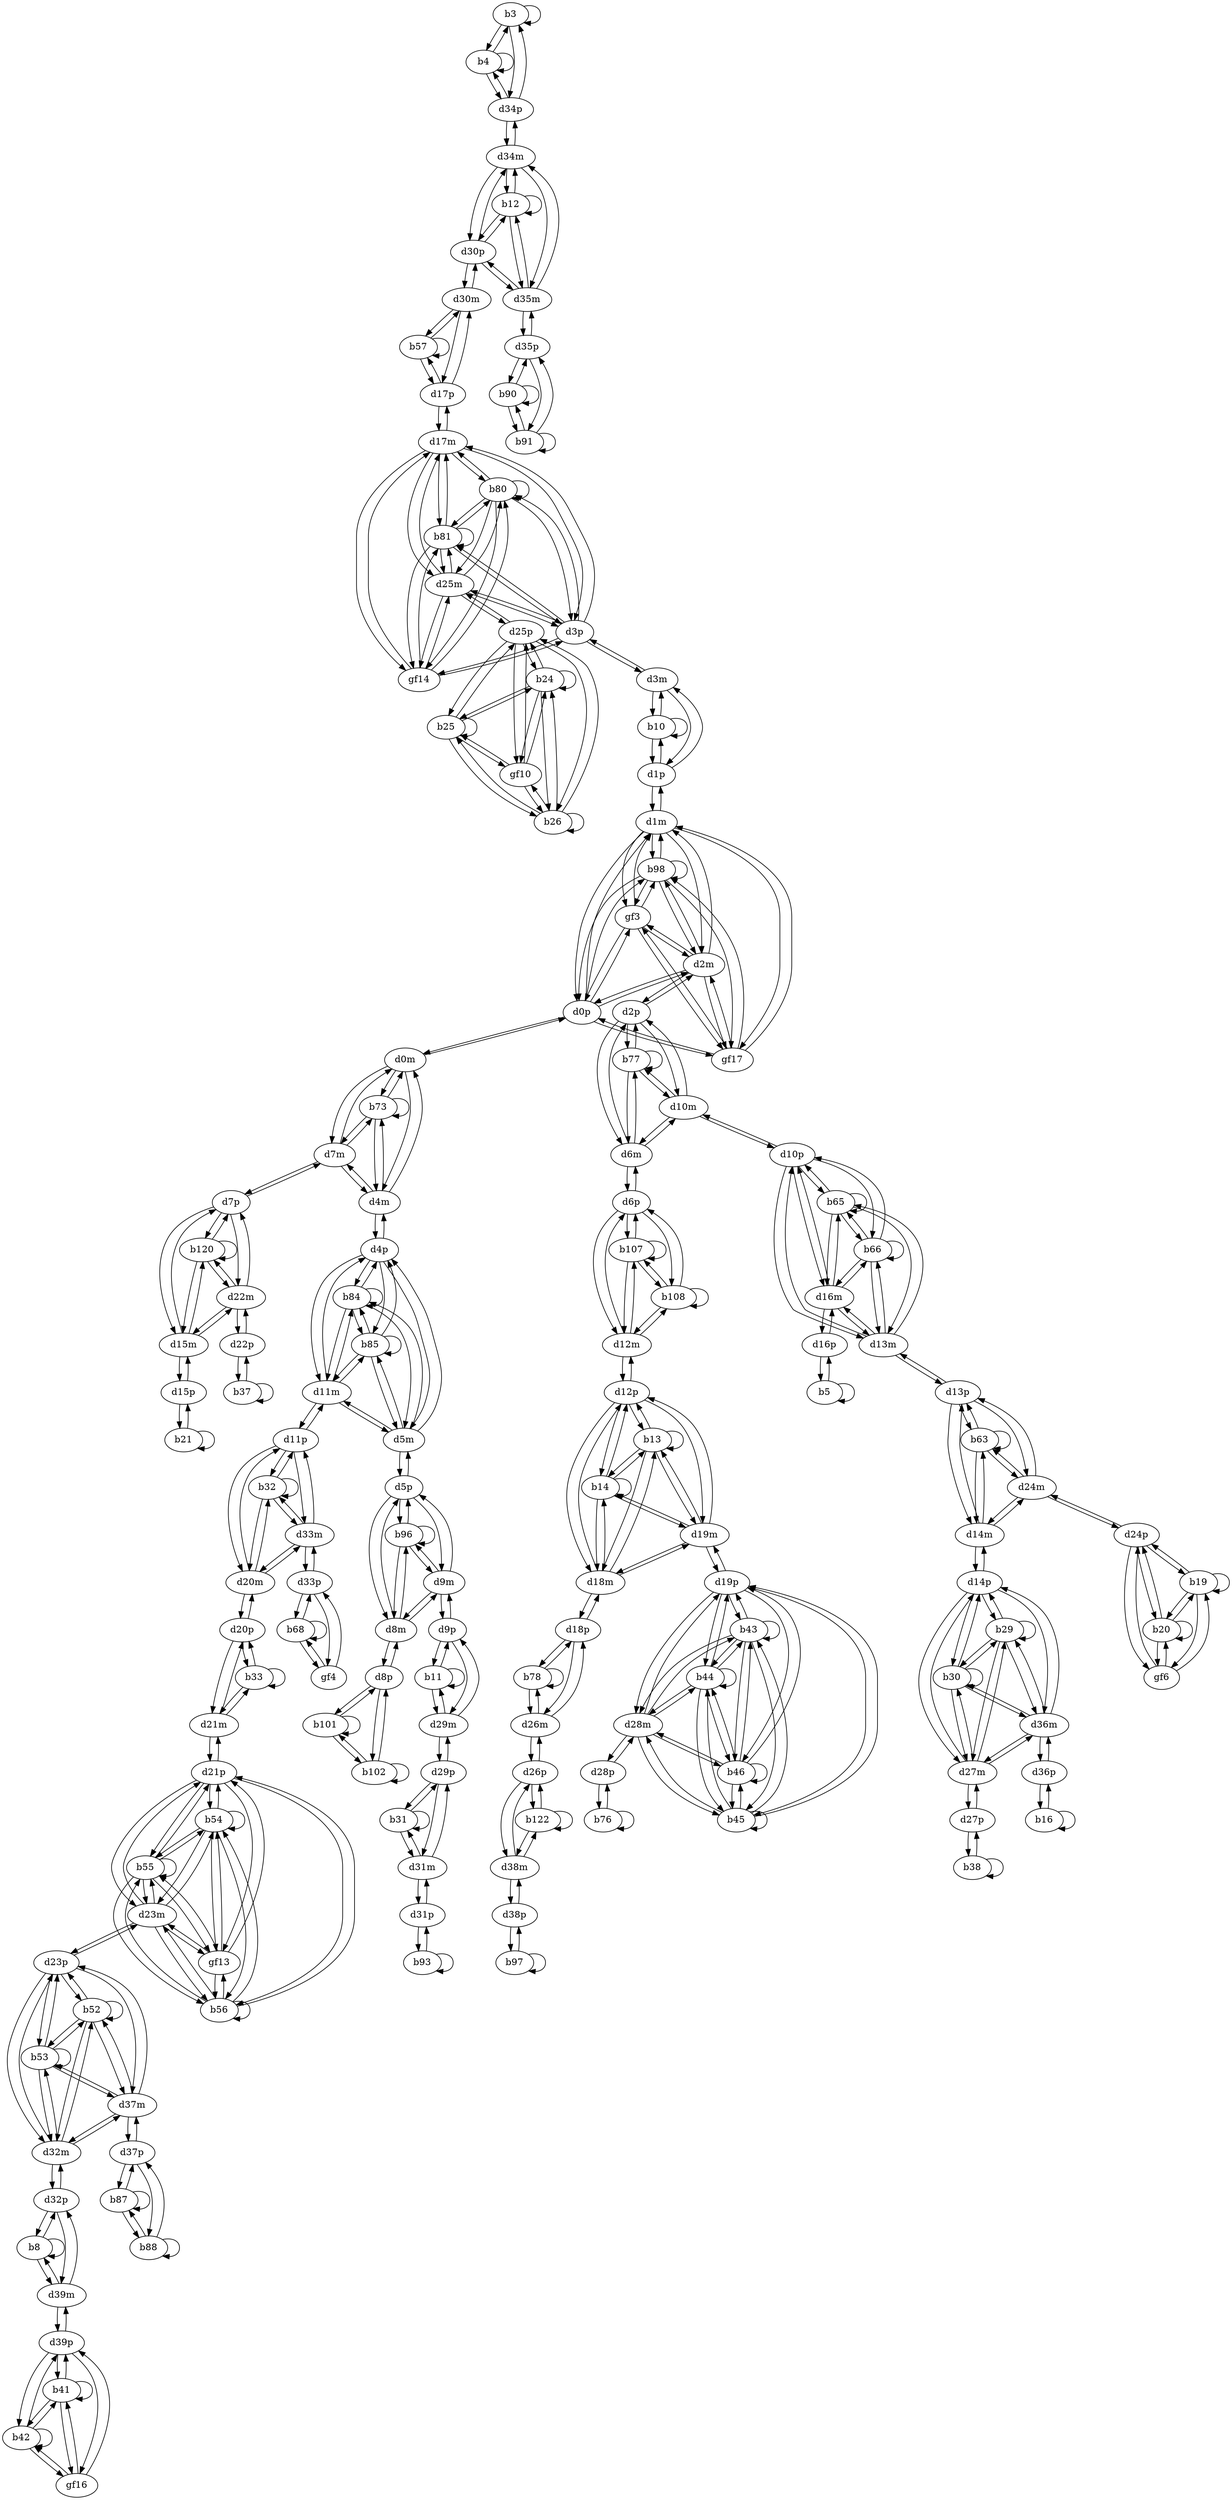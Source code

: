 digraph G {
  b3;
  b4;
  b5;
  b8;
  b10;
  b11;
  b12;
  b13;
  b14;
  b16;
  b19;
  b20;
  gf6;
  b21;
  b24;
  b25;
  b26;
  gf10;
  b29;
  b30;
  b31;
  b32;
  b33;
  b37;
  b38;
  b41;
  b42;
  gf16;
  b43;
  b44;
  b45;
  b46;
  b52;
  b53;
  b54;
  b55;
  b56;
  gf13;
  b57;
  b63;
  b65;
  b66;
  b68;
  gf4;
  b73;
  b76;
  b77;
  b78;
  b80;
  b81;
  gf14;
  b84;
  b85;
  b87;
  b88;
  b90;
  b91;
  b93;
  b96;
  b97;
  b98;
  gf3;
  gf17;
  b101;
  b102;
  b107;
  b108;
  b120;
  b122;
  d0m;
  d0p;
  d1m;
  d1p;
  d2m;
  d2p;
  d3m;
  d3p;
  d4m;
  d4p;
  d5m;
  d5p;
  d6m;
  d6p;
  d7m;
  d7p;
  d8m;
  d8p;
  d9m;
  d9p;
  d10m;
  d10p;
  d11m;
  d11p;
  d12m;
  d12p;
  d13m;
  d13p;
  d14m;
  d14p;
  d15m;
  d15p;
  d16m;
  d16p;
  d17m;
  d17p;
  d18m;
  d18p;
  d19m;
  d19p;
  d20m;
  d20p;
  d21m;
  d21p;
  d22m;
  d22p;
  d23m;
  d23p;
  d24m;
  d24p;
  d25m;
  d25p;
  d26m;
  d26p;
  d27m;
  d27p;
  d28m;
  d28p;
  d29m;
  d29p;
  d30m;
  d30p;
  d31m;
  d31p;
  d32m;
  d32p;
  d33m;
  d33p;
  d34m;
  d34p;
  d35m;
  d35p;
  d36m;
  d36p;
  d37m;
  d37p;
  d38m;
  d38p;
  d39m;
  d39p;
  b3 -> b3;
  b3 -> b4;
  b4 -> b3;
  b4 -> b4;
  b5 -> b5;
  b8 -> b8;
  b10 -> b10;
  b11 -> b11;
  b12 -> b12;
  b13 -> b13;
  b13 -> b14;
  b14 -> b13;
  b14 -> b14;
  b16 -> b16;
  b19 -> b19;
  b19 -> b20;
  b19 -> gf6;
  b20 -> b19;
  b20 -> b20;
  b20 -> gf6;
  gf6 -> b19;
  gf6 -> b20;
  b21 -> b21;
  b24 -> b24;
  b24 -> b25;
  b24 -> b26;
  b24 -> gf10;
  b25 -> b24;
  b25 -> b25;
  b25 -> b26;
  b25 -> gf10;
  b26 -> b24;
  b26 -> b25;
  b26 -> b26;
  b26 -> gf10;
  gf10 -> b24;
  gf10 -> b25;
  gf10 -> b26;
  b29 -> b29;
  b29 -> b30;
  b30 -> b29;
  b30 -> b30;
  b31 -> b31;
  b32 -> b32;
  b33 -> b33;
  b37 -> b37;
  b38 -> b38;
  b41 -> b41;
  b41 -> b42;
  b41 -> gf16;
  b42 -> b41;
  b42 -> b42;
  b42 -> gf16;
  gf16 -> b41;
  gf16 -> b42;
  b43 -> b43;
  b43 -> b44;
  b43 -> b45;
  b43 -> b46;
  b44 -> b43;
  b44 -> b44;
  b44 -> b45;
  b44 -> b46;
  b45 -> b43;
  b45 -> b44;
  b45 -> b45;
  b45 -> b46;
  b46 -> b43;
  b46 -> b44;
  b46 -> b45;
  b46 -> b46;
  b52 -> b52;
  b52 -> b53;
  b53 -> b52;
  b53 -> b53;
  b54 -> b54;
  b54 -> b55;
  b54 -> b56;
  b54 -> gf13;
  b55 -> b54;
  b55 -> b55;
  b55 -> b56;
  b55 -> gf13;
  b56 -> b54;
  b56 -> b55;
  b56 -> b56;
  b56 -> gf13;
  gf13 -> b54;
  gf13 -> b55;
  gf13 -> b56;
  b57 -> b57;
  b63 -> b63;
  b65 -> b65;
  b65 -> b66;
  b66 -> b65;
  b66 -> b66;
  b68 -> b68;
  b68 -> gf4;
  gf4 -> b68;
  b73 -> b73;
  b76 -> b76;
  b77 -> b77;
  b78 -> b78;
  b80 -> b80;
  b80 -> b81;
  b80 -> gf14;
  b81 -> b80;
  b81 -> b81;
  b81 -> gf14;
  gf14 -> b80;
  gf14 -> b81;
  b84 -> b84;
  b84 -> b85;
  b85 -> b84;
  b85 -> b85;
  b87 -> b87;
  b87 -> b88;
  b88 -> b87;
  b88 -> b88;
  b90 -> b90;
  b90 -> b91;
  b91 -> b90;
  b91 -> b91;
  b93 -> b93;
  b96 -> b96;
  b97 -> b97;
  b98 -> b98;
  b98 -> gf3;
  b98 -> gf17;
  gf3 -> b98;
  gf3 -> gf17;
  gf17 -> b98;
  gf17 -> gf3;
  b101 -> b101;
  b101 -> b102;
  b102 -> b101;
  b102 -> b102;
  b107 -> b107;
  b107 -> b108;
  b108 -> b107;
  b108 -> b108;
  b120 -> b120;
  b122 -> b122;
  d0m -> d0p;
  d0p -> d0m;
  b73 -> d0m;
  d0m -> b73;
  b98 -> d0p;
  d0p -> b98;
  gf3 -> d0p;
  d0p -> gf3;
  gf17 -> d0p;
  d0p -> gf17;
  d1m -> d1p;
  d1p -> d1m;
  b98 -> d1m;
  d1m -> b98;
  gf3 -> d1m;
  d1m -> gf3;
  gf17 -> d1m;
  d1m -> gf17;
  b10 -> d1p;
  d1p -> b10;
  d2m -> d2p;
  d2p -> d2m;
  b98 -> d2m;
  d2m -> b98;
  gf3 -> d2m;
  d2m -> gf3;
  gf17 -> d2m;
  d2m -> gf17;
  b77 -> d2p;
  d2p -> b77;
  d3m -> d3p;
  d3p -> d3m;
  b10 -> d3m;
  d3m -> b10;
  b80 -> d3p;
  d3p -> b80;
  b81 -> d3p;
  d3p -> b81;
  gf14 -> d3p;
  d3p -> gf14;
  d4m -> d4p;
  d4p -> d4m;
  b73 -> d4m;
  d4m -> b73;
  b84 -> d4p;
  d4p -> b84;
  b85 -> d4p;
  d4p -> b85;
  d5m -> d5p;
  d5p -> d5m;
  b84 -> d5m;
  d5m -> b84;
  b85 -> d5m;
  d5m -> b85;
  b96 -> d5p;
  d5p -> b96;
  d6m -> d6p;
  d6p -> d6m;
  b77 -> d6m;
  d6m -> b77;
  b107 -> d6p;
  d6p -> b107;
  b108 -> d6p;
  d6p -> b108;
  d7m -> d7p;
  d7p -> d7m;
  b73 -> d7m;
  d7m -> b73;
  b120 -> d7p;
  d7p -> b120;
  d8m -> d8p;
  d8p -> d8m;
  b96 -> d8m;
  d8m -> b96;
  b101 -> d8p;
  d8p -> b101;
  b102 -> d8p;
  d8p -> b102;
  d9m -> d9p;
  d9p -> d9m;
  b96 -> d9m;
  d9m -> b96;
  b11 -> d9p;
  d9p -> b11;
  d10m -> d10p;
  d10p -> d10m;
  b77 -> d10m;
  d10m -> b77;
  b65 -> d10p;
  d10p -> b65;
  b66 -> d10p;
  d10p -> b66;
  d11m -> d11p;
  d11p -> d11m;
  b84 -> d11m;
  d11m -> b84;
  b85 -> d11m;
  d11m -> b85;
  b32 -> d11p;
  d11p -> b32;
  d12m -> d12p;
  d12p -> d12m;
  b107 -> d12m;
  d12m -> b107;
  b108 -> d12m;
  d12m -> b108;
  b13 -> d12p;
  d12p -> b13;
  b14 -> d12p;
  d12p -> b14;
  d13m -> d13p;
  d13p -> d13m;
  b65 -> d13m;
  d13m -> b65;
  b66 -> d13m;
  d13m -> b66;
  b63 -> d13p;
  d13p -> b63;
  d14m -> d14p;
  d14p -> d14m;
  b63 -> d14m;
  d14m -> b63;
  b29 -> d14p;
  d14p -> b29;
  b30 -> d14p;
  d14p -> b30;
  d15m -> d15p;
  d15p -> d15m;
  b120 -> d15m;
  d15m -> b120;
  b21 -> d15p;
  d15p -> b21;
  d16m -> d16p;
  d16p -> d16m;
  b65 -> d16m;
  d16m -> b65;
  b66 -> d16m;
  d16m -> b66;
  b5 -> d16p;
  d16p -> b5;
  d17m -> d17p;
  d17p -> d17m;
  b80 -> d17m;
  d17m -> b80;
  b81 -> d17m;
  d17m -> b81;
  gf14 -> d17m;
  d17m -> gf14;
  b57 -> d17p;
  d17p -> b57;
  d18m -> d18p;
  d18p -> d18m;
  b13 -> d18m;
  d18m -> b13;
  b14 -> d18m;
  d18m -> b14;
  b78 -> d18p;
  d18p -> b78;
  d19m -> d19p;
  d19p -> d19m;
  b13 -> d19m;
  d19m -> b13;
  b14 -> d19m;
  d19m -> b14;
  b43 -> d19p;
  d19p -> b43;
  b44 -> d19p;
  d19p -> b44;
  b45 -> d19p;
  d19p -> b45;
  b46 -> d19p;
  d19p -> b46;
  d20m -> d20p;
  d20p -> d20m;
  b32 -> d20m;
  d20m -> b32;
  b33 -> d20p;
  d20p -> b33;
  d21m -> d21p;
  d21p -> d21m;
  b33 -> d21m;
  d21m -> b33;
  b54 -> d21p;
  d21p -> b54;
  b55 -> d21p;
  d21p -> b55;
  b56 -> d21p;
  d21p -> b56;
  gf13 -> d21p;
  d21p -> gf13;
  d22m -> d22p;
  d22p -> d22m;
  b120 -> d22m;
  d22m -> b120;
  b37 -> d22p;
  d22p -> b37;
  d23m -> d23p;
  d23p -> d23m;
  b54 -> d23m;
  d23m -> b54;
  b55 -> d23m;
  d23m -> b55;
  b56 -> d23m;
  d23m -> b56;
  gf13 -> d23m;
  d23m -> gf13;
  b52 -> d23p;
  d23p -> b52;
  b53 -> d23p;
  d23p -> b53;
  d24m -> d24p;
  d24p -> d24m;
  b63 -> d24m;
  d24m -> b63;
  b19 -> d24p;
  d24p -> b19;
  b20 -> d24p;
  d24p -> b20;
  gf6 -> d24p;
  d24p -> gf6;
  d25m -> d25p;
  d25p -> d25m;
  b80 -> d25m;
  d25m -> b80;
  b81 -> d25m;
  d25m -> b81;
  gf14 -> d25m;
  d25m -> gf14;
  b24 -> d25p;
  d25p -> b24;
  b25 -> d25p;
  d25p -> b25;
  b26 -> d25p;
  d25p -> b26;
  gf10 -> d25p;
  d25p -> gf10;
  d26m -> d26p;
  d26p -> d26m;
  b78 -> d26m;
  d26m -> b78;
  b122 -> d26p;
  d26p -> b122;
  d27m -> d27p;
  d27p -> d27m;
  b29 -> d27m;
  d27m -> b29;
  b30 -> d27m;
  d27m -> b30;
  b38 -> d27p;
  d27p -> b38;
  d28m -> d28p;
  d28p -> d28m;
  b43 -> d28m;
  d28m -> b43;
  b44 -> d28m;
  d28m -> b44;
  b45 -> d28m;
  d28m -> b45;
  b46 -> d28m;
  d28m -> b46;
  b76 -> d28p;
  d28p -> b76;
  d29m -> d29p;
  d29p -> d29m;
  b11 -> d29m;
  d29m -> b11;
  b31 -> d29p;
  d29p -> b31;
  d30m -> d30p;
  d30p -> d30m;
  b57 -> d30m;
  d30m -> b57;
  b12 -> d30p;
  d30p -> b12;
  d31m -> d31p;
  d31p -> d31m;
  b31 -> d31m;
  d31m -> b31;
  b93 -> d31p;
  d31p -> b93;
  d32m -> d32p;
  d32p -> d32m;
  b52 -> d32m;
  d32m -> b52;
  b53 -> d32m;
  d32m -> b53;
  b8 -> d32p;
  d32p -> b8;
  d33m -> d33p;
  d33p -> d33m;
  b32 -> d33m;
  d33m -> b32;
  b68 -> d33p;
  d33p -> b68;
  gf4 -> d33p;
  d33p -> gf4;
  d34m -> d34p;
  d34p -> d34m;
  b12 -> d34m;
  d34m -> b12;
  b3 -> d34p;
  d34p -> b3;
  b4 -> d34p;
  d34p -> b4;
  d35m -> d35p;
  d35p -> d35m;
  b12 -> d35m;
  d35m -> b12;
  b90 -> d35p;
  d35p -> b90;
  b91 -> d35p;
  d35p -> b91;
  d36m -> d36p;
  d36p -> d36m;
  b29 -> d36m;
  d36m -> b29;
  b30 -> d36m;
  d36m -> b30;
  b16 -> d36p;
  d36p -> b16;
  d37m -> d37p;
  d37p -> d37m;
  b52 -> d37m;
  d37m -> b52;
  b53 -> d37m;
  d37m -> b53;
  b87 -> d37p;
  d37p -> b87;
  b88 -> d37p;
  d37p -> b88;
  d38m -> d38p;
  d38p -> d38m;
  b122 -> d38m;
  d38m -> b122;
  b97 -> d38p;
  d38p -> b97;
  d39m -> d39p;
  d39p -> d39m;
  b8 -> d39m;
  d39m -> b8;
  b41 -> d39p;
  d39p -> b41;
  b42 -> d39p;
  d39p -> b42;
  gf16 -> d39p;
  d39p -> gf16;
  d32p -> d39m;
  d39m -> d32p;
  d1p -> d3m;
  d3m -> d1p;
  d9p -> d29m;
  d29m -> d9p;
  d30p -> d34m;
  d30p -> d35m;
  d34m -> d30p;
  d34m -> d35m;
  d35m -> d30p;
  d35m -> d34m;
  d12p -> d18m;
  d12p -> d19m;
  d18m -> d12p;
  d18m -> d19m;
  d19m -> d12p;
  d19m -> d18m;
  d14p -> d27m;
  d14p -> d36m;
  d27m -> d14p;
  d27m -> d36m;
  d36m -> d14p;
  d36m -> d27m;
  d29p -> d31m;
  d31m -> d29p;
  d11p -> d20m;
  d11p -> d33m;
  d20m -> d11p;
  d20m -> d33m;
  d33m -> d11p;
  d33m -> d20m;
  d20p -> d21m;
  d21m -> d20p;
  d19p -> d28m;
  d28m -> d19p;
  d23p -> d32m;
  d23p -> d37m;
  d32m -> d23p;
  d32m -> d37m;
  d37m -> d23p;
  d37m -> d32m;
  d21p -> d23m;
  d23m -> d21p;
  d17p -> d30m;
  d30m -> d17p;
  d13p -> d14m;
  d13p -> d24m;
  d14m -> d13p;
  d14m -> d24m;
  d24m -> d13p;
  d24m -> d14m;
  d10p -> d13m;
  d10p -> d16m;
  d13m -> d10p;
  d13m -> d16m;
  d16m -> d10p;
  d16m -> d13m;
  d0m -> d4m;
  d0m -> d7m;
  d4m -> d0m;
  d4m -> d7m;
  d7m -> d0m;
  d7m -> d4m;
  d2p -> d6m;
  d2p -> d10m;
  d6m -> d2p;
  d6m -> d10m;
  d10m -> d2p;
  d10m -> d6m;
  d18p -> d26m;
  d26m -> d18p;
  d3p -> d17m;
  d3p -> d25m;
  d17m -> d3p;
  d17m -> d25m;
  d25m -> d3p;
  d25m -> d17m;
  d4p -> d5m;
  d4p -> d11m;
  d5m -> d4p;
  d5m -> d11m;
  d11m -> d4p;
  d11m -> d5m;
  d5p -> d8m;
  d5p -> d9m;
  d8m -> d5p;
  d8m -> d9m;
  d9m -> d5p;
  d9m -> d8m;
  d0p -> d1m;
  d0p -> d2m;
  d1m -> d0p;
  d1m -> d2m;
  d2m -> d0p;
  d2m -> d1m;
  d6p -> d12m;
  d12m -> d6p;
  d7p -> d15m;
  d7p -> d22m;
  d15m -> d7p;
  d15m -> d22m;
  d22m -> d7p;
  d22m -> d15m;
  d26p -> d38m;
  d38m -> d26p;
}
